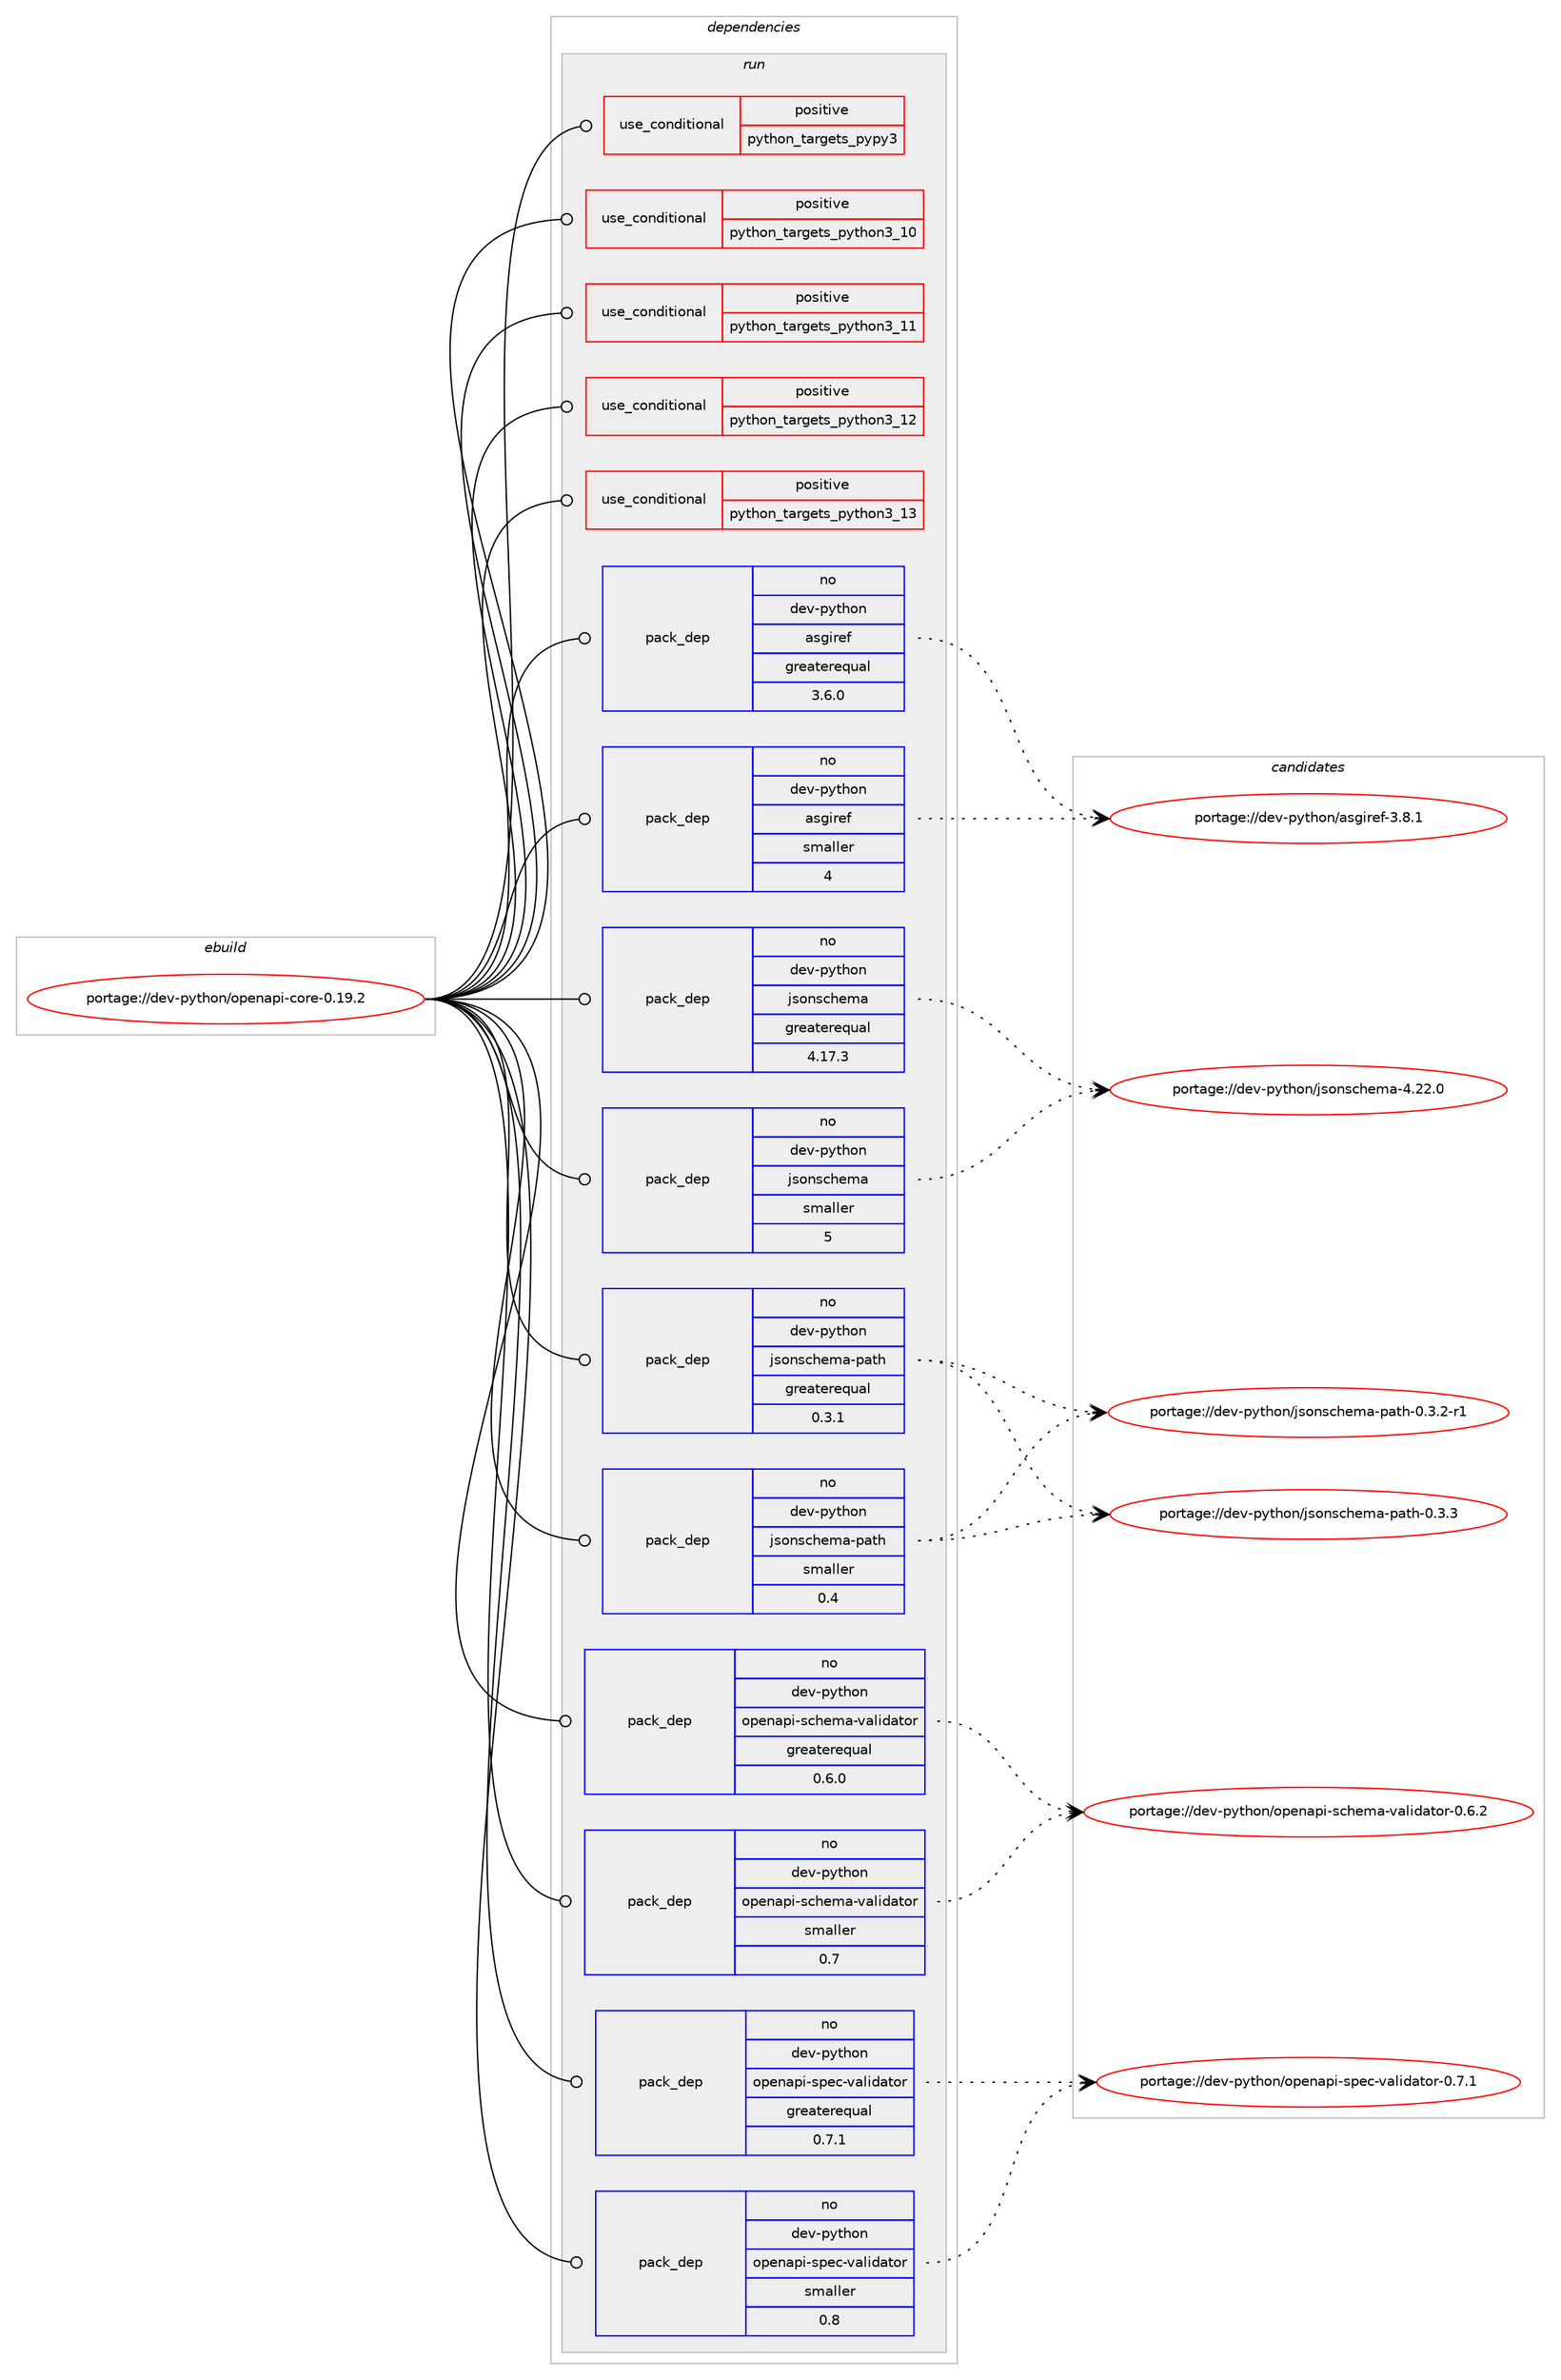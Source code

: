 digraph prolog {

# *************
# Graph options
# *************

newrank=true;
concentrate=true;
compound=true;
graph [rankdir=LR,fontname=Helvetica,fontsize=10,ranksep=1.5];#, ranksep=2.5, nodesep=0.2];
edge  [arrowhead=vee];
node  [fontname=Helvetica,fontsize=10];

# **********
# The ebuild
# **********

subgraph cluster_leftcol {
color=gray;
rank=same;
label=<<i>ebuild</i>>;
id [label="portage://dev-python/openapi-core-0.19.2", color=red, width=4, href="../dev-python/openapi-core-0.19.2.svg"];
}

# ****************
# The dependencies
# ****************

subgraph cluster_midcol {
color=gray;
label=<<i>dependencies</i>>;
subgraph cluster_compile {
fillcolor="#eeeeee";
style=filled;
label=<<i>compile</i>>;
}
subgraph cluster_compileandrun {
fillcolor="#eeeeee";
style=filled;
label=<<i>compile and run</i>>;
}
subgraph cluster_run {
fillcolor="#eeeeee";
style=filled;
label=<<i>run</i>>;
subgraph cond34435 {
dependency76799 [label=<<TABLE BORDER="0" CELLBORDER="1" CELLSPACING="0" CELLPADDING="4"><TR><TD ROWSPAN="3" CELLPADDING="10">use_conditional</TD></TR><TR><TD>positive</TD></TR><TR><TD>python_targets_pypy3</TD></TR></TABLE>>, shape=none, color=red];
# *** BEGIN UNKNOWN DEPENDENCY TYPE (TODO) ***
# dependency76799 -> package_dependency(portage://dev-python/openapi-core-0.19.2,run,no,dev-python,pypy3,none,[,,],any_same_slot,[])
# *** END UNKNOWN DEPENDENCY TYPE (TODO) ***

}
id:e -> dependency76799:w [weight=20,style="solid",arrowhead="odot"];
subgraph cond34436 {
dependency76800 [label=<<TABLE BORDER="0" CELLBORDER="1" CELLSPACING="0" CELLPADDING="4"><TR><TD ROWSPAN="3" CELLPADDING="10">use_conditional</TD></TR><TR><TD>positive</TD></TR><TR><TD>python_targets_python3_10</TD></TR></TABLE>>, shape=none, color=red];
# *** BEGIN UNKNOWN DEPENDENCY TYPE (TODO) ***
# dependency76800 -> package_dependency(portage://dev-python/openapi-core-0.19.2,run,no,dev-lang,python,none,[,,],[slot(3.10)],[])
# *** END UNKNOWN DEPENDENCY TYPE (TODO) ***

}
id:e -> dependency76800:w [weight=20,style="solid",arrowhead="odot"];
subgraph cond34437 {
dependency76801 [label=<<TABLE BORDER="0" CELLBORDER="1" CELLSPACING="0" CELLPADDING="4"><TR><TD ROWSPAN="3" CELLPADDING="10">use_conditional</TD></TR><TR><TD>positive</TD></TR><TR><TD>python_targets_python3_11</TD></TR></TABLE>>, shape=none, color=red];
# *** BEGIN UNKNOWN DEPENDENCY TYPE (TODO) ***
# dependency76801 -> package_dependency(portage://dev-python/openapi-core-0.19.2,run,no,dev-lang,python,none,[,,],[slot(3.11)],[])
# *** END UNKNOWN DEPENDENCY TYPE (TODO) ***

}
id:e -> dependency76801:w [weight=20,style="solid",arrowhead="odot"];
subgraph cond34438 {
dependency76802 [label=<<TABLE BORDER="0" CELLBORDER="1" CELLSPACING="0" CELLPADDING="4"><TR><TD ROWSPAN="3" CELLPADDING="10">use_conditional</TD></TR><TR><TD>positive</TD></TR><TR><TD>python_targets_python3_12</TD></TR></TABLE>>, shape=none, color=red];
# *** BEGIN UNKNOWN DEPENDENCY TYPE (TODO) ***
# dependency76802 -> package_dependency(portage://dev-python/openapi-core-0.19.2,run,no,dev-lang,python,none,[,,],[slot(3.12)],[])
# *** END UNKNOWN DEPENDENCY TYPE (TODO) ***

}
id:e -> dependency76802:w [weight=20,style="solid",arrowhead="odot"];
subgraph cond34439 {
dependency76803 [label=<<TABLE BORDER="0" CELLBORDER="1" CELLSPACING="0" CELLPADDING="4"><TR><TD ROWSPAN="3" CELLPADDING="10">use_conditional</TD></TR><TR><TD>positive</TD></TR><TR><TD>python_targets_python3_13</TD></TR></TABLE>>, shape=none, color=red];
# *** BEGIN UNKNOWN DEPENDENCY TYPE (TODO) ***
# dependency76803 -> package_dependency(portage://dev-python/openapi-core-0.19.2,run,no,dev-lang,python,none,[,,],[slot(3.13)],[])
# *** END UNKNOWN DEPENDENCY TYPE (TODO) ***

}
id:e -> dependency76803:w [weight=20,style="solid",arrowhead="odot"];
subgraph pack41149 {
dependency76804 [label=<<TABLE BORDER="0" CELLBORDER="1" CELLSPACING="0" CELLPADDING="4" WIDTH="220"><TR><TD ROWSPAN="6" CELLPADDING="30">pack_dep</TD></TR><TR><TD WIDTH="110">no</TD></TR><TR><TD>dev-python</TD></TR><TR><TD>asgiref</TD></TR><TR><TD>greaterequal</TD></TR><TR><TD>3.6.0</TD></TR></TABLE>>, shape=none, color=blue];
}
id:e -> dependency76804:w [weight=20,style="solid",arrowhead="odot"];
subgraph pack41150 {
dependency76805 [label=<<TABLE BORDER="0" CELLBORDER="1" CELLSPACING="0" CELLPADDING="4" WIDTH="220"><TR><TD ROWSPAN="6" CELLPADDING="30">pack_dep</TD></TR><TR><TD WIDTH="110">no</TD></TR><TR><TD>dev-python</TD></TR><TR><TD>asgiref</TD></TR><TR><TD>smaller</TD></TR><TR><TD>4</TD></TR></TABLE>>, shape=none, color=blue];
}
id:e -> dependency76805:w [weight=20,style="solid",arrowhead="odot"];
# *** BEGIN UNKNOWN DEPENDENCY TYPE (TODO) ***
# id -> package_dependency(portage://dev-python/openapi-core-0.19.2,run,no,dev-python,isodate,none,[,,],[],[use(optenable(python_targets_pypy3),negative),use(optenable(python_targets_python3_10),negative),use(optenable(python_targets_python3_11),negative),use(optenable(python_targets_python3_12),negative),use(optenable(python_targets_python3_13),negative)])
# *** END UNKNOWN DEPENDENCY TYPE (TODO) ***

subgraph pack41151 {
dependency76806 [label=<<TABLE BORDER="0" CELLBORDER="1" CELLSPACING="0" CELLPADDING="4" WIDTH="220"><TR><TD ROWSPAN="6" CELLPADDING="30">pack_dep</TD></TR><TR><TD WIDTH="110">no</TD></TR><TR><TD>dev-python</TD></TR><TR><TD>jsonschema</TD></TR><TR><TD>greaterequal</TD></TR><TR><TD>4.17.3</TD></TR></TABLE>>, shape=none, color=blue];
}
id:e -> dependency76806:w [weight=20,style="solid",arrowhead="odot"];
subgraph pack41152 {
dependency76807 [label=<<TABLE BORDER="0" CELLBORDER="1" CELLSPACING="0" CELLPADDING="4" WIDTH="220"><TR><TD ROWSPAN="6" CELLPADDING="30">pack_dep</TD></TR><TR><TD WIDTH="110">no</TD></TR><TR><TD>dev-python</TD></TR><TR><TD>jsonschema</TD></TR><TR><TD>smaller</TD></TR><TR><TD>5</TD></TR></TABLE>>, shape=none, color=blue];
}
id:e -> dependency76807:w [weight=20,style="solid",arrowhead="odot"];
subgraph pack41153 {
dependency76808 [label=<<TABLE BORDER="0" CELLBORDER="1" CELLSPACING="0" CELLPADDING="4" WIDTH="220"><TR><TD ROWSPAN="6" CELLPADDING="30">pack_dep</TD></TR><TR><TD WIDTH="110">no</TD></TR><TR><TD>dev-python</TD></TR><TR><TD>jsonschema-path</TD></TR><TR><TD>greaterequal</TD></TR><TR><TD>0.3.1</TD></TR></TABLE>>, shape=none, color=blue];
}
id:e -> dependency76808:w [weight=20,style="solid",arrowhead="odot"];
subgraph pack41154 {
dependency76809 [label=<<TABLE BORDER="0" CELLBORDER="1" CELLSPACING="0" CELLPADDING="4" WIDTH="220"><TR><TD ROWSPAN="6" CELLPADDING="30">pack_dep</TD></TR><TR><TD WIDTH="110">no</TD></TR><TR><TD>dev-python</TD></TR><TR><TD>jsonschema-path</TD></TR><TR><TD>smaller</TD></TR><TR><TD>0.4</TD></TR></TABLE>>, shape=none, color=blue];
}
id:e -> dependency76809:w [weight=20,style="solid",arrowhead="odot"];
# *** BEGIN UNKNOWN DEPENDENCY TYPE (TODO) ***
# id -> package_dependency(portage://dev-python/openapi-core-0.19.2,run,no,dev-python,more-itertools,none,[,,],[],[use(optenable(python_targets_pypy3),negative),use(optenable(python_targets_python3_10),negative),use(optenable(python_targets_python3_11),negative),use(optenable(python_targets_python3_12),negative),use(optenable(python_targets_python3_13),negative)])
# *** END UNKNOWN DEPENDENCY TYPE (TODO) ***

subgraph pack41155 {
dependency76810 [label=<<TABLE BORDER="0" CELLBORDER="1" CELLSPACING="0" CELLPADDING="4" WIDTH="220"><TR><TD ROWSPAN="6" CELLPADDING="30">pack_dep</TD></TR><TR><TD WIDTH="110">no</TD></TR><TR><TD>dev-python</TD></TR><TR><TD>openapi-schema-validator</TD></TR><TR><TD>greaterequal</TD></TR><TR><TD>0.6.0</TD></TR></TABLE>>, shape=none, color=blue];
}
id:e -> dependency76810:w [weight=20,style="solid",arrowhead="odot"];
subgraph pack41156 {
dependency76811 [label=<<TABLE BORDER="0" CELLBORDER="1" CELLSPACING="0" CELLPADDING="4" WIDTH="220"><TR><TD ROWSPAN="6" CELLPADDING="30">pack_dep</TD></TR><TR><TD WIDTH="110">no</TD></TR><TR><TD>dev-python</TD></TR><TR><TD>openapi-schema-validator</TD></TR><TR><TD>smaller</TD></TR><TR><TD>0.7</TD></TR></TABLE>>, shape=none, color=blue];
}
id:e -> dependency76811:w [weight=20,style="solid",arrowhead="odot"];
subgraph pack41157 {
dependency76812 [label=<<TABLE BORDER="0" CELLBORDER="1" CELLSPACING="0" CELLPADDING="4" WIDTH="220"><TR><TD ROWSPAN="6" CELLPADDING="30">pack_dep</TD></TR><TR><TD WIDTH="110">no</TD></TR><TR><TD>dev-python</TD></TR><TR><TD>openapi-spec-validator</TD></TR><TR><TD>greaterequal</TD></TR><TR><TD>0.7.1</TD></TR></TABLE>>, shape=none, color=blue];
}
id:e -> dependency76812:w [weight=20,style="solid",arrowhead="odot"];
subgraph pack41158 {
dependency76813 [label=<<TABLE BORDER="0" CELLBORDER="1" CELLSPACING="0" CELLPADDING="4" WIDTH="220"><TR><TD ROWSPAN="6" CELLPADDING="30">pack_dep</TD></TR><TR><TD WIDTH="110">no</TD></TR><TR><TD>dev-python</TD></TR><TR><TD>openapi-spec-validator</TD></TR><TR><TD>smaller</TD></TR><TR><TD>0.8</TD></TR></TABLE>>, shape=none, color=blue];
}
id:e -> dependency76813:w [weight=20,style="solid",arrowhead="odot"];
# *** BEGIN UNKNOWN DEPENDENCY TYPE (TODO) ***
# id -> package_dependency(portage://dev-python/openapi-core-0.19.2,run,no,dev-python,parse,none,[,,],[],[use(optenable(python_targets_pypy3),negative),use(optenable(python_targets_python3_10),negative),use(optenable(python_targets_python3_11),negative),use(optenable(python_targets_python3_12),negative),use(optenable(python_targets_python3_13),negative)])
# *** END UNKNOWN DEPENDENCY TYPE (TODO) ***

# *** BEGIN UNKNOWN DEPENDENCY TYPE (TODO) ***
# id -> package_dependency(portage://dev-python/openapi-core-0.19.2,run,no,dev-python,werkzeug,none,[,,],[],[use(optenable(python_targets_pypy3),negative),use(optenable(python_targets_python3_10),negative),use(optenable(python_targets_python3_11),negative),use(optenable(python_targets_python3_12),negative),use(optenable(python_targets_python3_13),negative)])
# *** END UNKNOWN DEPENDENCY TYPE (TODO) ***

}
}

# **************
# The candidates
# **************

subgraph cluster_choices {
rank=same;
color=gray;
label=<<i>candidates</i>>;

subgraph choice41149 {
color=black;
nodesep=1;
choice100101118451121211161041111104797115103105114101102455146564649 [label="portage://dev-python/asgiref-3.8.1", color=red, width=4,href="../dev-python/asgiref-3.8.1.svg"];
dependency76804:e -> choice100101118451121211161041111104797115103105114101102455146564649:w [style=dotted,weight="100"];
}
subgraph choice41150 {
color=black;
nodesep=1;
choice100101118451121211161041111104797115103105114101102455146564649 [label="portage://dev-python/asgiref-3.8.1", color=red, width=4,href="../dev-python/asgiref-3.8.1.svg"];
dependency76805:e -> choice100101118451121211161041111104797115103105114101102455146564649:w [style=dotted,weight="100"];
}
subgraph choice41151 {
color=black;
nodesep=1;
choice1001011184511212111610411111047106115111110115991041011099745524650504648 [label="portage://dev-python/jsonschema-4.22.0", color=red, width=4,href="../dev-python/jsonschema-4.22.0.svg"];
dependency76806:e -> choice1001011184511212111610411111047106115111110115991041011099745524650504648:w [style=dotted,weight="100"];
}
subgraph choice41152 {
color=black;
nodesep=1;
choice1001011184511212111610411111047106115111110115991041011099745524650504648 [label="portage://dev-python/jsonschema-4.22.0", color=red, width=4,href="../dev-python/jsonschema-4.22.0.svg"];
dependency76807:e -> choice1001011184511212111610411111047106115111110115991041011099745524650504648:w [style=dotted,weight="100"];
}
subgraph choice41153 {
color=black;
nodesep=1;
choice1001011184511212111610411111047106115111110115991041011099745112971161044548465146504511449 [label="portage://dev-python/jsonschema-path-0.3.2-r1", color=red, width=4,href="../dev-python/jsonschema-path-0.3.2-r1.svg"];
choice100101118451121211161041111104710611511111011599104101109974511297116104454846514651 [label="portage://dev-python/jsonschema-path-0.3.3", color=red, width=4,href="../dev-python/jsonschema-path-0.3.3.svg"];
dependency76808:e -> choice1001011184511212111610411111047106115111110115991041011099745112971161044548465146504511449:w [style=dotted,weight="100"];
dependency76808:e -> choice100101118451121211161041111104710611511111011599104101109974511297116104454846514651:w [style=dotted,weight="100"];
}
subgraph choice41154 {
color=black;
nodesep=1;
choice1001011184511212111610411111047106115111110115991041011099745112971161044548465146504511449 [label="portage://dev-python/jsonschema-path-0.3.2-r1", color=red, width=4,href="../dev-python/jsonschema-path-0.3.2-r1.svg"];
choice100101118451121211161041111104710611511111011599104101109974511297116104454846514651 [label="portage://dev-python/jsonschema-path-0.3.3", color=red, width=4,href="../dev-python/jsonschema-path-0.3.3.svg"];
dependency76809:e -> choice1001011184511212111610411111047106115111110115991041011099745112971161044548465146504511449:w [style=dotted,weight="100"];
dependency76809:e -> choice100101118451121211161041111104710611511111011599104101109974511297116104454846514651:w [style=dotted,weight="100"];
}
subgraph choice41155 {
color=black;
nodesep=1;
choice100101118451121211161041111104711111210111097112105451159910410110997451189710810510097116111114454846544650 [label="portage://dev-python/openapi-schema-validator-0.6.2", color=red, width=4,href="../dev-python/openapi-schema-validator-0.6.2.svg"];
dependency76810:e -> choice100101118451121211161041111104711111210111097112105451159910410110997451189710810510097116111114454846544650:w [style=dotted,weight="100"];
}
subgraph choice41156 {
color=black;
nodesep=1;
choice100101118451121211161041111104711111210111097112105451159910410110997451189710810510097116111114454846544650 [label="portage://dev-python/openapi-schema-validator-0.6.2", color=red, width=4,href="../dev-python/openapi-schema-validator-0.6.2.svg"];
dependency76811:e -> choice100101118451121211161041111104711111210111097112105451159910410110997451189710810510097116111114454846544650:w [style=dotted,weight="100"];
}
subgraph choice41157 {
color=black;
nodesep=1;
choice1001011184511212111610411111047111112101110971121054511511210199451189710810510097116111114454846554649 [label="portage://dev-python/openapi-spec-validator-0.7.1", color=red, width=4,href="../dev-python/openapi-spec-validator-0.7.1.svg"];
dependency76812:e -> choice1001011184511212111610411111047111112101110971121054511511210199451189710810510097116111114454846554649:w [style=dotted,weight="100"];
}
subgraph choice41158 {
color=black;
nodesep=1;
choice1001011184511212111610411111047111112101110971121054511511210199451189710810510097116111114454846554649 [label="portage://dev-python/openapi-spec-validator-0.7.1", color=red, width=4,href="../dev-python/openapi-spec-validator-0.7.1.svg"];
dependency76813:e -> choice1001011184511212111610411111047111112101110971121054511511210199451189710810510097116111114454846554649:w [style=dotted,weight="100"];
}
}

}
